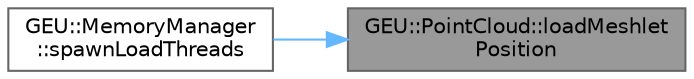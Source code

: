 digraph "GEU::PointCloud::loadMeshletPosition"
{
 // LATEX_PDF_SIZE
  bgcolor="transparent";
  edge [fontname=Helvetica,fontsize=10,labelfontname=Helvetica,labelfontsize=10];
  node [fontname=Helvetica,fontsize=10,shape=box,height=0.2,width=0.4];
  rankdir="RL";
  Node1 [id="Node000001",label="GEU::PointCloud::loadMeshlet\lPosition",height=0.2,width=0.4,color="gray40", fillcolor="grey60", style="filled", fontcolor="black",tooltip=" "];
  Node1 -> Node2 [id="edge1_Node000001_Node000002",dir="back",color="steelblue1",style="solid",tooltip=" "];
  Node2 [id="Node000002",label="GEU::MemoryManager\l::spawnLoadThreads",height=0.2,width=0.4,color="grey40", fillcolor="white", style="filled",URL="$dd/d01/class_g_e_u_1_1_memory_manager.html#a06552163609004fa3278317722061829",tooltip=" "];
}
